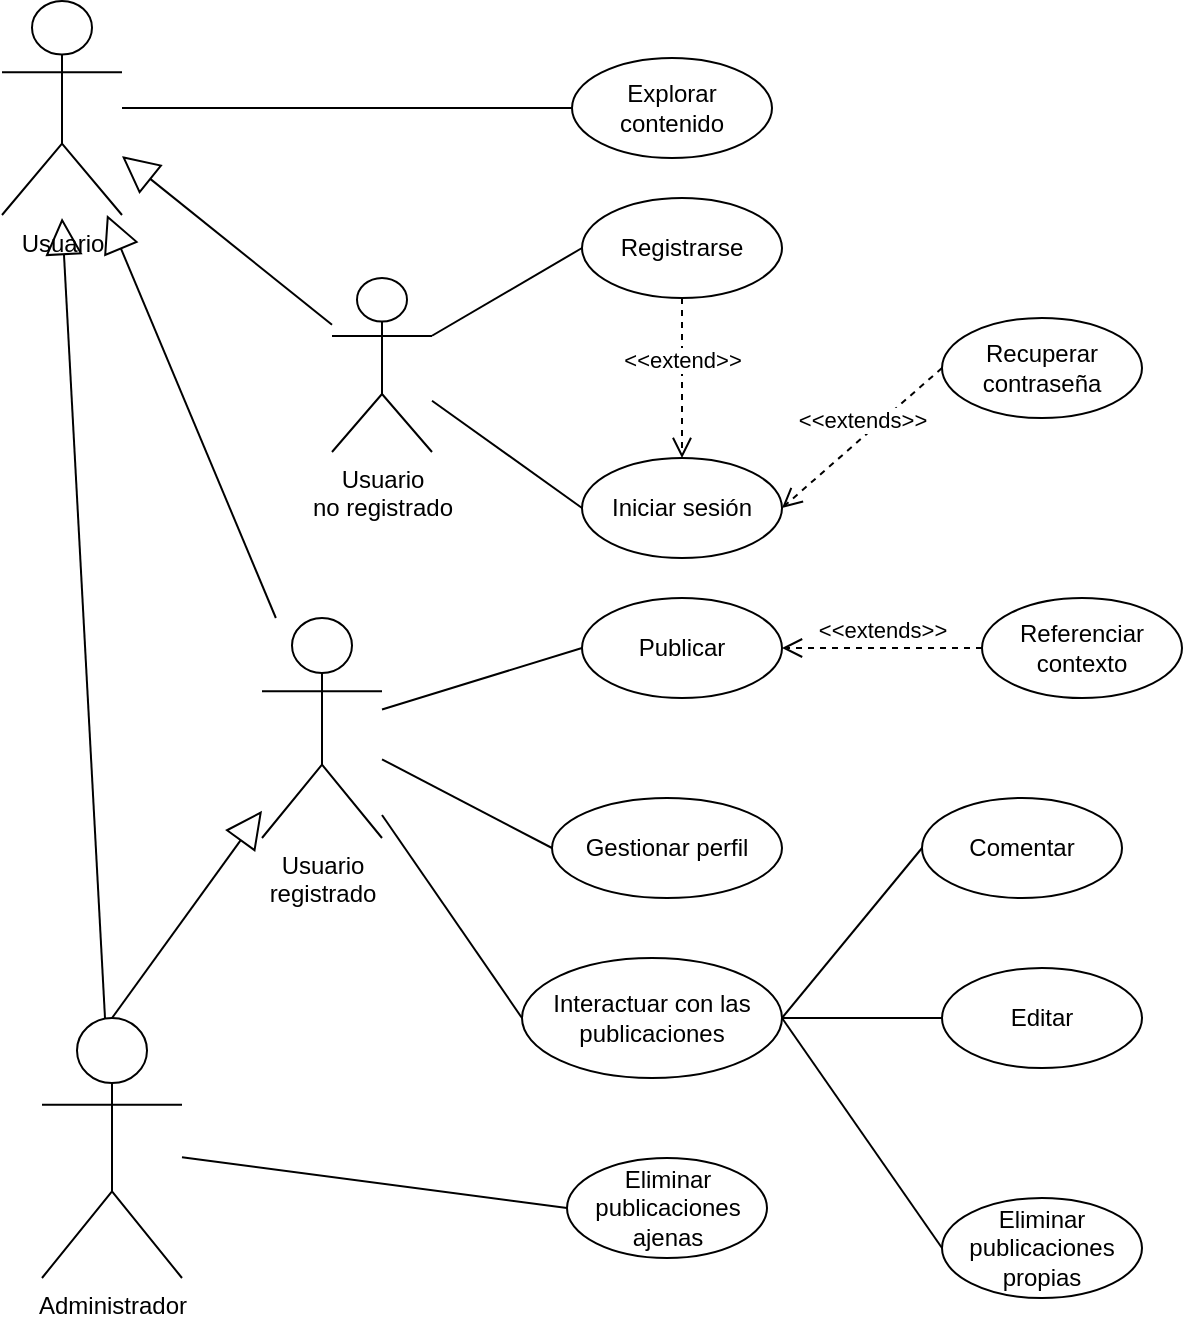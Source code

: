 <mxfile version="26.1.3">
  <diagram name="Página-1" id="7bljCttjSE_ZduePupPO">
    <mxGraphModel dx="983" dy="628" grid="1" gridSize="10" guides="1" tooltips="1" connect="1" arrows="1" fold="1" page="1" pageScale="1" pageWidth="827" pageHeight="1169" math="0" shadow="0">
      <root>
        <mxCell id="0" />
        <mxCell id="1" parent="0" />
        <mxCell id="22" value="" style="curved=1;startArrow=none;endArrow=block;exitX=0.99;exitY=0.57;entryX=0.36;entryY=-0.01;" parent="1" edge="1">
          <mxGeometry relative="1" as="geometry">
            <Array as="points">
              <mxPoint x="364" y="280" />
              <mxPoint x="418" y="280" />
            </Array>
            <mxPoint x="577.377" y="141.716" as="sourcePoint" />
          </mxGeometry>
        </mxCell>
        <mxCell id="23" value="" style="curved=1;startArrow=none;endArrow=block;exitX=0.82;exitY=0;entryX=0;entryY=0.49;" parent="1" edge="1">
          <mxGeometry relative="1" as="geometry">
            <Array as="points">
              <mxPoint x="364" y="138" />
            </Array>
            <mxPoint x="562.616" y="113.087" as="sourcePoint" />
          </mxGeometry>
        </mxCell>
        <mxCell id="26" value="" style="curved=1;startArrow=none;endArrow=block;exitX=0.99;exitY=0.69;entryX=0.44;entryY=0.01;" parent="1" edge="1">
          <mxGeometry relative="1" as="geometry">
            <Array as="points">
              <mxPoint x="364" y="300" />
              <mxPoint x="418" y="300" />
            </Array>
            <mxPoint x="575.694" y="149.252" as="sourcePoint" />
          </mxGeometry>
        </mxCell>
        <mxCell id="29" value="" style="curved=1;startArrow=none;endArrow=block;exitX=0.75;exitY=1;entryX=0.46;entryY=0;" parent="1" edge="1">
          <mxGeometry relative="1" as="geometry">
            <Array as="points">
              <mxPoint x="364" y="320" />
              <mxPoint x="418" y="320" />
            </Array>
            <mxPoint x="559.207" y="55.356" as="sourcePoint" />
          </mxGeometry>
        </mxCell>
        <mxCell id="31" value="" style="curved=1;startArrow=none;endArrow=block;exitX=0.99;exitY=0.71;entryX=0.39;entryY=0;" parent="1" edge="1">
          <mxGeometry relative="1" as="geometry">
            <Array as="points">
              <mxPoint x="364" y="193" />
              <mxPoint x="857" y="193" />
            </Array>
            <mxPoint x="574.724" y="38.581" as="sourcePoint" />
          </mxGeometry>
        </mxCell>
        <mxCell id="qCNo01SNKq6QyHZmtWmA-31" value="Usuario&lt;div&gt;no&amp;nbsp;&lt;span style=&quot;background-color: transparent; color: light-dark(rgb(0, 0, 0), rgb(255, 255, 255));&quot;&gt;registrado&lt;/span&gt;&lt;/div&gt;" style="shape=umlActor;verticalLabelPosition=bottom;verticalAlign=top;html=1;outlineConnect=0;" parent="1" vertex="1">
          <mxGeometry x="225" y="350" width="50" height="87" as="geometry" />
        </mxCell>
        <mxCell id="wp9TlNlraOxQVLOvNRbi-34" value="Iniciar sesión" style="ellipse;whiteSpace=wrap;html=1;" parent="1" vertex="1">
          <mxGeometry x="350" y="440" width="100" height="50" as="geometry" />
        </mxCell>
        <mxCell id="wp9TlNlraOxQVLOvNRbi-37" value="&lt;p data-pm-slice=&quot;1 1 [&amp;quot;ordered_list&amp;quot;,{&amp;quot;spread&amp;quot;:true,&amp;quot;startingNumber&amp;quot;:1,&amp;quot;start&amp;quot;:56,&amp;quot;end&amp;quot;:478},&amp;quot;regular_list_item&amp;quot;,{&amp;quot;start&amp;quot;:56,&amp;quot;end&amp;quot;:147},&amp;quot;list&amp;quot;,{&amp;quot;spread&amp;quot;:false,&amp;quot;start&amp;quot;:88,&amp;quot;end&amp;quot;:147},&amp;quot;regular_list_item&amp;quot;,{&amp;quot;start&amp;quot;:88,&amp;quot;end&amp;quot;:101}]&quot;&gt;Registrarse&lt;/p&gt;" style="ellipse;whiteSpace=wrap;html=1;" parent="1" vertex="1">
          <mxGeometry x="350" y="310" width="100" height="50" as="geometry" />
        </mxCell>
        <mxCell id="wp9TlNlraOxQVLOvNRbi-39" value="Comentar" style="ellipse;whiteSpace=wrap;html=1;" parent="1" vertex="1">
          <mxGeometry x="520" y="610" width="100" height="50" as="geometry" />
        </mxCell>
        <mxCell id="wp9TlNlraOxQVLOvNRbi-41" value="Interactuar con las publicaciones" style="ellipse;whiteSpace=wrap;html=1;" parent="1" vertex="1">
          <mxGeometry x="320" y="690" width="130" height="60" as="geometry" />
        </mxCell>
        <mxCell id="wp9TlNlraOxQVLOvNRbi-45" value="&lt;p data-pm-slice=&quot;1 1 [&amp;quot;ordered_list&amp;quot;,{&amp;quot;spread&amp;quot;:true,&amp;quot;startingNumber&amp;quot;:1,&amp;quot;start&amp;quot;:56,&amp;quot;end&amp;quot;:478},&amp;quot;regular_list_item&amp;quot;,{&amp;quot;start&amp;quot;:56,&amp;quot;end&amp;quot;:147},&amp;quot;list&amp;quot;,{&amp;quot;spread&amp;quot;:false,&amp;quot;start&amp;quot;:88,&amp;quot;end&amp;quot;:147},&amp;quot;regular_list_item&amp;quot;,{&amp;quot;start&amp;quot;:125,&amp;quot;end&amp;quot;:147}]&quot;&gt;Recuperar contraseña&lt;/p&gt;" style="ellipse;whiteSpace=wrap;html=1;" parent="1" vertex="1">
          <mxGeometry x="530" y="370" width="100" height="50" as="geometry" />
        </mxCell>
        <mxCell id="sT7XNNBiZ8bP1vPra6IX-31" value="&amp;lt;&amp;lt;extends&amp;gt;&amp;gt;" style="html=1;verticalAlign=bottom;endArrow=open;dashed=1;endSize=8;curved=0;rounded=0;exitX=0;exitY=0.5;exitDx=0;exitDy=0;entryX=1;entryY=0.5;entryDx=0;entryDy=0;" parent="1" source="wp9TlNlraOxQVLOvNRbi-45" target="wp9TlNlraOxQVLOvNRbi-34" edge="1">
          <mxGeometry relative="1" as="geometry">
            <mxPoint x="750" y="410" as="sourcePoint" />
            <mxPoint x="600" y="410" as="targetPoint" />
          </mxGeometry>
        </mxCell>
        <mxCell id="sT7XNNBiZ8bP1vPra6IX-34" value="Usuario&lt;div&gt;registrado&lt;/div&gt;" style="shape=umlActor;verticalLabelPosition=bottom;verticalAlign=top;html=1;outlineConnect=0;" parent="1" vertex="1">
          <mxGeometry x="190" y="520" width="60" height="110" as="geometry" />
        </mxCell>
        <mxCell id="sT7XNNBiZ8bP1vPra6IX-39" value="&amp;lt;&amp;lt;extend&amp;gt;&amp;gt;" style="html=1;verticalAlign=bottom;endArrow=open;dashed=1;endSize=8;curved=0;rounded=0;exitX=0.5;exitY=1;exitDx=0;exitDy=0;entryX=0.5;entryY=0;entryDx=0;entryDy=0;" parent="1" source="wp9TlNlraOxQVLOvNRbi-37" target="wp9TlNlraOxQVLOvNRbi-34" edge="1">
          <mxGeometry relative="1" as="geometry">
            <mxPoint x="400" y="440" as="sourcePoint" />
            <mxPoint x="350" y="380" as="targetPoint" />
          </mxGeometry>
        </mxCell>
        <mxCell id="sT7XNNBiZ8bP1vPra6IX-40" value="&lt;p data-pm-slice=&quot;1 1 [&amp;quot;ordered_list&amp;quot;,{&amp;quot;spread&amp;quot;:true,&amp;quot;startingNumber&amp;quot;:1,&amp;quot;start&amp;quot;:56,&amp;quot;end&amp;quot;:478},&amp;quot;regular_list_item&amp;quot;,{&amp;quot;start&amp;quot;:56,&amp;quot;end&amp;quot;:147},&amp;quot;list&amp;quot;,{&amp;quot;spread&amp;quot;:false,&amp;quot;start&amp;quot;:88,&amp;quot;end&amp;quot;:147},&amp;quot;regular_list_item&amp;quot;,{&amp;quot;start&amp;quot;:88,&amp;quot;end&amp;quot;:101}]&quot;&gt;Explorar contenido&lt;/p&gt;" style="ellipse;whiteSpace=wrap;html=1;" parent="1" vertex="1">
          <mxGeometry x="345" y="240" width="100" height="50" as="geometry" />
        </mxCell>
        <mxCell id="sT7XNNBiZ8bP1vPra6IX-42" value="&lt;p data-pm-slice=&quot;1 1 [&amp;quot;ordered_list&amp;quot;,{&amp;quot;spread&amp;quot;:true,&amp;quot;startingNumber&amp;quot;:1,&amp;quot;start&amp;quot;:56,&amp;quot;end&amp;quot;:478},&amp;quot;regular_list_item&amp;quot;,{&amp;quot;start&amp;quot;:56,&amp;quot;end&amp;quot;:147},&amp;quot;list&amp;quot;,{&amp;quot;spread&amp;quot;:false,&amp;quot;start&amp;quot;:88,&amp;quot;end&amp;quot;:147},&amp;quot;regular_list_item&amp;quot;,{&amp;quot;start&amp;quot;:88,&amp;quot;end&amp;quot;:101}]&quot;&gt;Publicar&lt;/p&gt;" style="ellipse;whiteSpace=wrap;html=1;" parent="1" vertex="1">
          <mxGeometry x="350" y="510" width="100" height="50" as="geometry" />
        </mxCell>
        <mxCell id="sT7XNNBiZ8bP1vPra6IX-51" value="Administrador" style="shape=umlActor;verticalLabelPosition=bottom;verticalAlign=top;html=1;outlineConnect=0;" parent="1" vertex="1">
          <mxGeometry x="80" y="720" width="70" height="130" as="geometry" />
        </mxCell>
        <mxCell id="sT7XNNBiZ8bP1vPra6IX-52" value="Usuario" style="shape=umlActor;verticalLabelPosition=bottom;verticalAlign=top;html=1;outlineConnect=0;" parent="1" vertex="1">
          <mxGeometry x="60" y="211.5" width="60" height="107" as="geometry" />
        </mxCell>
        <mxCell id="sT7XNNBiZ8bP1vPra6IX-53" value="" style="endArrow=block;endSize=16;endFill=0;html=1;rounded=0;" parent="1" source="qCNo01SNKq6QyHZmtWmA-31" target="sT7XNNBiZ8bP1vPra6IX-52" edge="1">
          <mxGeometry width="160" relative="1" as="geometry">
            <mxPoint x="170" y="450" as="sourcePoint" />
            <mxPoint x="330" y="450" as="targetPoint" />
          </mxGeometry>
        </mxCell>
        <mxCell id="sT7XNNBiZ8bP1vPra6IX-54" value="" style="endArrow=block;endSize=16;endFill=0;html=1;rounded=0;" parent="1" source="sT7XNNBiZ8bP1vPra6IX-34" target="sT7XNNBiZ8bP1vPra6IX-52" edge="1">
          <mxGeometry width="160" relative="1" as="geometry">
            <mxPoint x="230" y="396" as="sourcePoint" />
            <mxPoint x="160" y="520" as="targetPoint" />
          </mxGeometry>
        </mxCell>
        <mxCell id="sT7XNNBiZ8bP1vPra6IX-57" value="" style="endArrow=none;html=1;rounded=0;entryX=0;entryY=0.5;entryDx=0;entryDy=0;" parent="1" source="sT7XNNBiZ8bP1vPra6IX-52" target="sT7XNNBiZ8bP1vPra6IX-40" edge="1">
          <mxGeometry width="50" height="50" relative="1" as="geometry">
            <mxPoint x="390" y="430" as="sourcePoint" />
            <mxPoint x="440" y="380" as="targetPoint" />
          </mxGeometry>
        </mxCell>
        <mxCell id="sT7XNNBiZ8bP1vPra6IX-59" value="" style="endArrow=none;html=1;rounded=0;entryX=0;entryY=0.5;entryDx=0;entryDy=0;" parent="1" source="qCNo01SNKq6QyHZmtWmA-31" target="wp9TlNlraOxQVLOvNRbi-37" edge="1">
          <mxGeometry width="50" height="50" relative="1" as="geometry">
            <mxPoint x="310" y="320" as="sourcePoint" />
            <mxPoint x="350" y="355" as="targetPoint" />
          </mxGeometry>
        </mxCell>
        <mxCell id="sT7XNNBiZ8bP1vPra6IX-60" value="" style="endArrow=none;html=1;rounded=0;entryX=0;entryY=0.5;entryDx=0;entryDy=0;" parent="1" source="qCNo01SNKq6QyHZmtWmA-31" target="wp9TlNlraOxQVLOvNRbi-34" edge="1">
          <mxGeometry width="50" height="50" relative="1" as="geometry">
            <mxPoint x="280" y="379" as="sourcePoint" />
            <mxPoint x="360" y="365" as="targetPoint" />
          </mxGeometry>
        </mxCell>
        <mxCell id="sT7XNNBiZ8bP1vPra6IX-63" value="" style="endArrow=none;html=1;rounded=0;entryX=0;entryY=0.5;entryDx=0;entryDy=0;" parent="1" source="sT7XNNBiZ8bP1vPra6IX-34" target="sT7XNNBiZ8bP1vPra6IX-42" edge="1">
          <mxGeometry width="50" height="50" relative="1" as="geometry">
            <mxPoint x="300" y="560" as="sourcePoint" />
            <mxPoint x="380" y="630" as="targetPoint" />
          </mxGeometry>
        </mxCell>
        <mxCell id="sT7XNNBiZ8bP1vPra6IX-64" value="" style="endArrow=none;html=1;rounded=0;entryX=0;entryY=0.5;entryDx=0;entryDy=0;" parent="1" source="sT7XNNBiZ8bP1vPra6IX-34" target="wp9TlNlraOxQVLOvNRbi-41" edge="1">
          <mxGeometry width="50" height="50" relative="1" as="geometry">
            <mxPoint x="290" y="565" as="sourcePoint" />
            <mxPoint x="350" y="600" as="targetPoint" />
          </mxGeometry>
        </mxCell>
        <mxCell id="sT7XNNBiZ8bP1vPra6IX-66" value="" style="endArrow=block;endSize=16;endFill=0;html=1;rounded=0;exitX=0.5;exitY=0;exitDx=0;exitDy=0;exitPerimeter=0;" parent="1" source="sT7XNNBiZ8bP1vPra6IX-51" target="sT7XNNBiZ8bP1vPra6IX-34" edge="1">
          <mxGeometry width="160" relative="1" as="geometry">
            <mxPoint x="350" y="710" as="sourcePoint" />
            <mxPoint x="220" y="691" as="targetPoint" />
          </mxGeometry>
        </mxCell>
        <mxCell id="sT7XNNBiZ8bP1vPra6IX-67" value="" style="endArrow=block;endSize=16;endFill=0;html=1;rounded=0;" parent="1" source="sT7XNNBiZ8bP1vPra6IX-51" edge="1">
          <mxGeometry width="160" relative="1" as="geometry">
            <mxPoint x="217" y="540" as="sourcePoint" />
            <mxPoint x="90" y="320" as="targetPoint" />
          </mxGeometry>
        </mxCell>
        <mxCell id="sT7XNNBiZ8bP1vPra6IX-68" value="Gestionar perfil" style="ellipse;whiteSpace=wrap;html=1;" parent="1" vertex="1">
          <mxGeometry x="335" y="610" width="115" height="50" as="geometry" />
        </mxCell>
        <mxCell id="sT7XNNBiZ8bP1vPra6IX-69" value="" style="endArrow=none;html=1;rounded=0;entryX=0;entryY=0.5;entryDx=0;entryDy=0;" parent="1" source="sT7XNNBiZ8bP1vPra6IX-34" target="sT7XNNBiZ8bP1vPra6IX-68" edge="1">
          <mxGeometry width="50" height="50" relative="1" as="geometry">
            <mxPoint x="255" y="664" as="sourcePoint" />
            <mxPoint x="355" y="680" as="targetPoint" />
          </mxGeometry>
        </mxCell>
        <mxCell id="sT7XNNBiZ8bP1vPra6IX-74" value="" style="endArrow=none;html=1;rounded=0;entryX=0;entryY=0.5;entryDx=0;entryDy=0;exitX=1;exitY=0.5;exitDx=0;exitDy=0;" parent="1" source="wp9TlNlraOxQVLOvNRbi-41" target="wp9TlNlraOxQVLOvNRbi-39" edge="1">
          <mxGeometry width="50" height="50" relative="1" as="geometry">
            <mxPoint x="460" y="625" as="sourcePoint" />
            <mxPoint x="580" y="660" as="targetPoint" />
          </mxGeometry>
        </mxCell>
        <mxCell id="sT7XNNBiZ8bP1vPra6IX-78" value="Referenciar contexto" style="ellipse;whiteSpace=wrap;html=1;" parent="1" vertex="1">
          <mxGeometry x="550" y="510" width="100" height="50" as="geometry" />
        </mxCell>
        <mxCell id="sT7XNNBiZ8bP1vPra6IX-80" value="&amp;lt;&amp;lt;extends&amp;gt;&amp;gt;" style="html=1;verticalAlign=bottom;endArrow=open;dashed=1;endSize=8;curved=0;rounded=0;entryX=1;entryY=0.5;entryDx=0;entryDy=0;exitX=0;exitY=0.5;exitDx=0;exitDy=0;" parent="1" source="sT7XNNBiZ8bP1vPra6IX-78" target="sT7XNNBiZ8bP1vPra6IX-42" edge="1">
          <mxGeometry x="0.008" relative="1" as="geometry">
            <mxPoint x="570" y="470" as="sourcePoint" />
            <mxPoint x="490" y="580" as="targetPoint" />
            <mxPoint as="offset" />
          </mxGeometry>
        </mxCell>
        <mxCell id="sT7XNNBiZ8bP1vPra6IX-81" value="Editar" style="ellipse;whiteSpace=wrap;html=1;" parent="1" vertex="1">
          <mxGeometry x="530" y="695" width="100" height="50" as="geometry" />
        </mxCell>
        <mxCell id="sT7XNNBiZ8bP1vPra6IX-82" value="" style="endArrow=none;html=1;rounded=0;entryX=0;entryY=0.5;entryDx=0;entryDy=0;exitX=1;exitY=0.5;exitDx=0;exitDy=0;" parent="1" source="wp9TlNlraOxQVLOvNRbi-41" target="sT7XNNBiZ8bP1vPra6IX-81" edge="1">
          <mxGeometry width="50" height="50" relative="1" as="geometry">
            <mxPoint x="470" y="850" as="sourcePoint" />
            <mxPoint x="600" y="760" as="targetPoint" />
          </mxGeometry>
        </mxCell>
        <mxCell id="sT7XNNBiZ8bP1vPra6IX-83" value="Eliminar publicaciones propias" style="ellipse;whiteSpace=wrap;html=1;" parent="1" vertex="1">
          <mxGeometry x="530" y="810" width="100" height="50" as="geometry" />
        </mxCell>
        <mxCell id="sT7XNNBiZ8bP1vPra6IX-84" value="" style="endArrow=none;html=1;rounded=0;exitX=1;exitY=0.5;exitDx=0;exitDy=0;entryX=0;entryY=0.5;entryDx=0;entryDy=0;" parent="1" source="wp9TlNlraOxQVLOvNRbi-41" target="sT7XNNBiZ8bP1vPra6IX-83" edge="1">
          <mxGeometry width="50" height="50" relative="1" as="geometry">
            <mxPoint x="450" y="790" as="sourcePoint" />
            <mxPoint x="490" y="850" as="targetPoint" />
          </mxGeometry>
        </mxCell>
        <mxCell id="sT7XNNBiZ8bP1vPra6IX-86" value="Eliminar publicaciones ajenas" style="ellipse;whiteSpace=wrap;html=1;" parent="1" vertex="1">
          <mxGeometry x="342.5" y="790" width="100" height="50" as="geometry" />
        </mxCell>
        <mxCell id="sT7XNNBiZ8bP1vPra6IX-87" value="" style="endArrow=none;html=1;rounded=0;entryX=0;entryY=0.5;entryDx=0;entryDy=0;" parent="1" source="sT7XNNBiZ8bP1vPra6IX-51" target="sT7XNNBiZ8bP1vPra6IX-86" edge="1">
          <mxGeometry width="50" height="50" relative="1" as="geometry">
            <mxPoint x="340" y="750" as="sourcePoint" />
            <mxPoint x="420" y="885" as="targetPoint" />
          </mxGeometry>
        </mxCell>
      </root>
    </mxGraphModel>
  </diagram>
</mxfile>
